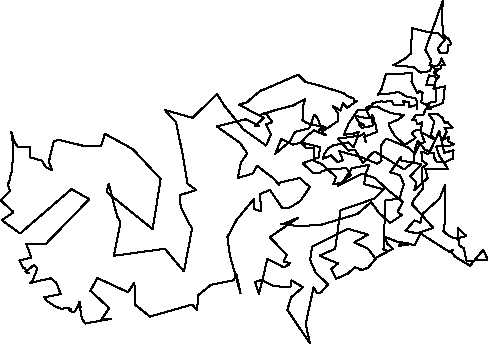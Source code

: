 unitsize(0.001cm);
draw((7810,6053)--(7798,5709));
draw((7798,5709)--(7821,5457));
draw((7821,5457)--(7874,5405));
draw((7874,5405)--(7883,5408));
draw((7883,5408)--(7927,5365));
draw((7927,5365)--(7962,5287));
draw((7962,5287)--(7913,5280));
draw((7913,5280)--(7890,5130));
draw((7890,5130)--(7759,5143));
draw((7759,5143)--(7724,5210));
draw((7724,5210)--(7802,5317));
draw((7802,5317)--(7848,5358));
draw((7848,5358)--(7744,5476));
draw((7744,5476)--(7547,5503));
draw((7547,5503)--(7324,5560));
draw((7324,5560)--(7264,5575));
draw((7264,5575)--(7254,5129));
draw((7254,5129)--(7142,5032));
draw((7142,5032)--(6937,4917));
draw((6937,4917)--(7295,4887));
draw((7295,4887)--(7417,4788));
draw((7417,4788)--(7583,4813));
draw((7583,4813)--(7622,4917));
draw((7622,4917)--(7702,4815));
draw((7702,4815)--(7673,4718));
draw((7673,4718)--(7617,4724));
draw((7617,4724)--(7570,4741));
draw((7570,4741)--(7547,4664));
draw((7547,4664)--(7520,4572));
draw((7520,4572)--(7631,4573));
draw((7631,4573)--(7674,4579));
draw((7674,4579)--(7679,4581));
draw((7679,4581)--(7698,4279));
draw((7698,4279)--(7613,4275));
draw((7613,4275)--(7554,4236));
draw((7554,4236)--(7604,4146));
draw((7604,4146)--(7506,4138));
draw((7506,4138)--(7466,4037));
draw((7466,4037)--(7344,4046));
draw((7344,4046)--(7271,3948));
draw((7271,3948)--(7345,3951));
draw((7345,3951)--(7351,3877));
draw((7351,3877)--(7388,3879));
draw((7388,3879)--(7449,3911));
draw((7449,3911)--(7423,3776));
draw((7423,3776)--(7342,3775));
draw((7342,3775)--(7262,3725));
draw((7262,3725)--(7331,3634));
draw((7331,3634)--(7141,3514));
draw((7141,3514)--(6958,3678));
draw((6958,3678)--(6864,3854));
draw((6864,3854)--(6862,3892));
draw((6862,3892)--(7037,3965));
draw((7037,3965)--(7124,4039));
draw((7124,4039)--(6891,4075));
draw((6891,4075)--(6713,4154));
draw((6713,4154)--(6660,4193));
draw((6660,4193)--(6607,4173));
draw((6607,4173)--(6524,4207));
draw((6524,4207)--(6450,4160));
draw((6450,4160)--(6537,3982));
draw((6537,3982)--(6366,4002));
draw((6366,4002)--(6259,4030));
draw((6259,4030)--(6333,3909));
draw((6333,3909)--(6425,3867));
draw((6425,3867)--(6340,3870));
draw((6340,3870)--(6376,3819));
draw((6376,3819)--(6454,3821));
draw((6454,3821)--(6577,3858));
draw((6577,3858)--(6602,3920));
draw((6602,3920)--(6603,3982));
draw((6603,3982)--(6557,4047));
draw((6557,4047)--(6567,3922));
draw((6567,3922)--(6621,3891));
draw((6621,3891)--(6652,3742));
draw((6652,3742)--(6426,3656));
draw((6426,3656)--(6453,3567));
draw((6453,3567)--(6427,3717));
draw((6427,3717)--(6365,3679));
draw((6365,3679)--(5965,3624));
draw((5965,3624)--(6148,3413));
draw((6148,3413)--(6265,3426));
draw((6265,3426)--(6402,3190));
draw((6402,3190)--(6570,3371));
draw((6570,3371)--(6623,3389));
draw((6623,3389)--(7131,3081));
draw((7131,3081)--(7299,3219));
draw((7299,3219)--(7321,3429));
draw((7321,3429)--(7370,3588));
draw((7370,3588)--(7494,3430));
draw((7494,3430)--(7582,3396));
draw((7582,3396)--(7633,3499));
draw((7633,3499)--(7750,3760));
draw((7750,3760)--(7838,3375));
draw((7838,3375)--(8001,3418));
draw((8001,3418)--(7989,3271));
draw((7989,3271)--(7861,3216));
draw((7861,3216)--(7695,3220));
draw((7695,3220)--(7657,3301));
draw((7657,3301)--(7654,3377));
draw((7654,3377)--(7533,3358));
draw((7533,3358)--(7475,3388));
draw((7475,3388)--(7422,3390));
draw((7422,3390)--(7452,3339));
draw((7452,3339)--(7453,3229));
draw((7453,3229)--(7532,3175));
draw((7532,3175)--(7440,3100));
draw((7440,3100)--(7458,2741));
draw((7458,2741)--(7304,2550));
draw((7304,2550)--(7267,2466));
draw((7267,2466)--(7351,2376));
draw((7351,2376)--(7643,2048));
draw((7643,2048)--(7352,1952));
draw((7352,1952)--(7152,2000));
draw((7152,2000)--(7315,2181));
draw((7315,2181)--(7418,2139));
draw((7418,2139)--(7448,2291));
draw((7448,2291)--(7753,2564));
draw((7753,2564)--(7851,2809));
draw((7851,2809)--(7856,2181));
draw((7856,2181)--(7822,1992));
draw((7822,1992)--(7905,1921));
draw((7905,1921)--(7989,1876));
draw((7989,1876)--(8063,1860));
draw((8063,1860)--(8080,1835));
draw((8080,1835)--(8080,2039));
draw((8080,2039)--(8229,1905));
draw((8229,1905)--(8101,1876));
draw((8101,1876)--(8098,1746));
draw((8098,1746)--(8184,1685));
draw((8184,1685)--(8228,1471));
draw((8228,1471)--(8605,1479));
draw((8605,1479)--(8594,1510));
draw((8594,1510)--(8525,1664));
draw((8525,1664)--(8292,1383));
draw((8292,1383)--(8038,1535));
draw((8038,1535)--(7973,1606));
draw((7973,1606)--(7985,1657));
draw((7985,1657)--(7926,1627));
draw((7926,1627)--(7416,1953));
draw((7416,1953)--(7314,1739));
draw((7314,1739)--(7240,1762));
draw((7240,1762)--(7035,1733));
draw((7035,1733)--(7046,1757));
draw((7046,1757)--(7218,1773));
draw((7218,1773)--(7004,1805));
draw((7004,1805)--(6803,1886));
draw((6803,1886)--(6826,1774));
draw((6826,1774)--(6932,1683));
draw((6932,1683)--(6621,1513));
draw((6621,1513)--(6496,1678));
draw((6496,1678)--(6252,1795));
draw((6252,1795)--(6493,1931));
draw((6493,1931)--(6139,2032));
draw((6139,2032)--(5506,1719));
draw((5506,1719)--(5472,1482));
draw((5472,1482)--(5571,1255));
draw((5571,1255)--(5788,1053));
draw((5788,1053)--(5666,914));
draw((5666,914)--(5596,892));
draw((5596,892)--(5532,998));
draw((5532,998)--(5393,355));
draw((5393,355)--(5469,10));
draw((5469,10)--(5070,605));
draw((5070,605)--(5136,825));
draw((5136,825)--(5344,1003));
draw((5344,1003)--(5139,1124));
draw((5139,1124)--(5140,1018));
draw((5140,1018)--(5069,998));
draw((5069,998)--(4805,1033));
draw((4805,1033)--(4619,1132));
draw((4619,1132)--(4500,1093));
draw((4500,1093)--(4569,886));
draw((4569,886)--(4719,1504));
draw((4719,1504)--(5010,1351));
draw((5010,1351)--(5068,1390));
draw((5068,1390)--(5098,1394));
draw((5098,1394)--(5114,1430));
draw((5114,1430)--(5005,1458));
draw((5005,1458)--(5060,1577));
draw((5060,1577)--(4759,1883));
draw((4759,1883)--(5260,2230));
draw((5260,2230)--(4996,2115));
draw((4996,2115)--(4959,2123));
draw((4959,2123)--(5277,2078));
draw((5277,2078)--(5681,2109));
draw((5681,2109)--(6307,2295));
draw((6307,2295)--(6547,2506));
draw((6547,2506)--(6686,2312));
draw((6686,2312)--(6885,2138));
draw((6885,2138)--(7087,2274));
draw((7087,2274)--(7015,2333));
draw((7015,2333)--(7104,2510));
draw((7104,2510)--(6848,2712));
draw((6848,2712)--(6617,2928));
draw((6617,2928)--(6387,3008));
draw((6387,3008)--(5963,2789));
draw((5963,2789)--(6190,2985));
draw((6190,2985)--(6113,3101));
draw((6113,3101)--(5821,3086));
draw((5821,3086)--(5677,3049));
draw((5677,3049)--(5650,3023));
draw((5650,3023)--(5531,3011));
draw((5531,3011)--(5342,3188));
draw((5342,3188)--(5619,3291));
draw((5619,3291)--(5649,3472));
draw((5649,3472)--(5315,3557));
draw((5315,3557)--(5417,3673));
draw((5417,3673)--(5541,3769));
draw((5541,3769)--(5751,3681));
draw((5751,3681)--(5678,3742));
draw((5678,3742)--(5778,3813));
draw((5778,3813)--(5720,3823));
draw((5720,3823)--(5427,3894));
draw((5427,3894)--(5336,3943));
draw((5336,3943)--(5356,4241));
draw((5356,4241)--(5385,4318));
draw((5385,4318)--(5168,4208));
draw((5168,4208)--(4871,4132));
draw((4871,4132)--(4634,4054));
draw((4634,4054)--(4607,4049));
draw((4607,4049)--(4679,4084));
draw((4679,4084)--(4806,3914));
draw((4806,3914)--(4694,3877));
draw((4694,3877)--(4780,3694));
draw((4780,3694)--(4694,3502));
draw((4694,3502)--(4293,3788));
draw((4293,3788)--(3950,4215));
draw((3950,4215)--(3832,4410));
draw((3832,4410)--(3396,3990));
draw((3396,3990)--(2906,4131));
draw((2906,4131)--(3108,3908));
draw((3108,3908)--(3229,3312));
draw((3229,3312)--(3307,2833));
draw((3307,2833)--(3461,2718));
draw((3461,2718)--(3174,2627));
draw((3174,2627)--(3189,2411));
draw((3189,2411)--(3233,2329));
draw((3233,2329)--(3319,2151));
draw((3319,2151)--(3390,2043));
draw((3390,2043)--(3245,1281));
draw((3245,1281)--(2908,1681));
draw((2908,1681)--(2011,1558));
draw((2011,1558)--(2126,2150));
draw((2126,2150)--(2067,2254));
draw((2067,2254)--(1918,2832));
draw((1918,2832)--(1882,2684));
draw((1882,2684)--(2694,2026));
draw((2694,2026)--(2835,2912));
draw((2835,2912)--(2342,3439));
draw((2342,3439)--(1851,3710));
draw((1851,3710)--(1784,3494));
draw((1784,3494)--(1482,3494));
draw((1482,3494)--(1047,3602));
draw((1047,3602)--(952,3583));
draw((952,3583)--(863,3219));
draw((863,3219)--(920,3065));
draw((920,3065)--(806,3123));
draw((806,3123)--(741,3235));
draw((741,3235)--(525,3297));
draw((525,3297)--(536,3481));
draw((536,3481)--(317,3476));
draw((317,3476)--(250,3578));
draw((250,3578)--(199,3743));
draw((199,3743)--(236,3494));
draw((236,3494)--(226,3415));
draw((226,3415)--(218,3031));
draw((218,3031)--(197,3021));
draw((197,3021)--(174,2901));
draw((174,2901)--(141,2814));
draw((141,2814)--(178,2702));
draw((178,2702)--(10,2537));
draw((10,2537)--(240,2327));
draw((240,2327)--(36,2185));
draw((36,2185)--(354,1950));
draw((354,1950)--(1263,2734));
draw((1263,2734)--(1575,2555));
draw((1575,2555)--(809,1766));
draw((809,1766)--(464,1773));
draw((464,1773)--(552,1526));
draw((552,1526)--(345,1476));
draw((345,1476)--(413,1338));
draw((413,1338)--(437,1344));
draw((437,1344)--(478,1256));
draw((478,1256)--(489,1254));
draw((489,1254)--(513,1247));
draw((513,1247)--(450,1274));
draw((450,1274)--(602,1395));
draw((602,1395)--(659,1331));
draw((659,1331)--(572,1108));
draw((572,1108)--(527,1077));
draw((527,1077)--(893,1161));
draw((893,1161)--(993,1084));
draw((993,1084)--(1072,883));
draw((1072,883)--(783,825));
draw((783,825)--(834,757));
draw((834,757)--(982,659));
draw((982,659)--(1082,625));
draw((1082,625)--(1213,633));
draw((1213,633)--(1212,603));
draw((1212,603)--(1253,580));
draw((1253,580)--(1254,617));
draw((1254,617)--(1249,600));
draw((1249,600)--(1276,559));
draw((1276,559)--(1322,580));
draw((1322,580)--(1361,637));
draw((1361,637)--(1406,750));
draw((1406,750)--(1422,658));
draw((1422,658)--(1415,628));
draw((1415,628)--(1443,459));
draw((1443,459)--(1503,362));
draw((1503,362)--(1961,445));
draw((1961,445)--(1790,429));
draw((1790,429)--(1926,636));
draw((1926,636)--(1595,942));
draw((1595,942)--(1721,1165));
draw((1721,1165)--(2260,913));
draw((2260,913)--(2372,1084));
draw((2372,1084)--(2384,695));
draw((2384,695)--(2647,485));
draw((2647,485)--(3390,698));
draw((3390,698)--(3477,599));
draw((3477,599)--(3499,863));
draw((3499,863)--(3719,1043));
draw((3719,1043)--(4125,1125));
draw((4125,1125)--(4170,1232));
draw((4170,1232)--(4244,896));
draw((4244,896)--(4056,1564));
draw((4056,1564)--(4012,1886));
draw((4012,1886)--(4174,2190));
draw((4174,2190)--(4476,2555));
draw((4476,2555)--(4488,2378));
draw((4488,2378)--(4612,2341));
draw((4612,2341)--(4584,2643));
draw((4584,2643)--(4763,2720));
draw((4763,2720)--(4973,2406));
draw((4973,2406)--(5117,2409));
draw((5117,2409)--(5296,2520));
draw((5296,2520)--(5470,2774));
draw((5470,2774)--(5350,2867));
draw((5350,2867)--(5291,2929));
draw((5291,2929)--(4898,2840));
draw((4898,2840)--(4929,2803));
draw((4929,2803)--(4831,2917));
draw((4831,2917)--(4537,3143));
draw((4537,3143)--(4458,3007));
draw((4458,3007)--(4196,2929));
draw((4196,2929)--(4252,3206));
draw((4252,3206)--(4364,3362));
draw((4364,3362)--(4232,3551));
draw((4232,3551)--(3824,3838));
draw((3824,3838)--(4342,3966));
draw((4342,3966)--(4574,3843));
draw((4574,3843)--(4496,3844));
draw((4496,3844)--(4655,3992));
draw((4655,3992)--(4427,4109));
draw((4427,4109)--(4217,4224));
draw((4217,4224)--(4354,4262));
draw((4354,4262)--(4602,4478));
draw((4602,4478)--(4606,4468));
draw((4606,4468)--(5259,4751));
draw((5259,4751)--(5387,4623));
draw((5387,4623)--(5685,4546));
draw((5685,4546)--(6058,4426));
draw((6058,4426)--(6139,4369));
draw((6139,4369)--(6237,4332));
draw((6237,4332)--(6241,4268));
draw((6241,4268)--(6304,4294));
draw((6304,4294)--(6123,4167));
draw((6123,4167)--(6051,4246));
draw((6051,4246)--(6008,4117));
draw((6008,4117)--(5871,4202));
draw((5871,4202)--(5955,4081));
draw((5955,4081)--(5964,3935));
draw((5964,3935)--(5926,3912));
draw((5926,3912)--(5803,3824));
draw((5803,3824)--(5621,3768));
draw((5621,3768)--(5706,3844));
draw((5706,3844)--(5671,3807));
draw((5671,3807)--(5597,3993));
draw((5597,3993)--(5543,4042));
draw((5543,4042)--(5457,3808));
draw((5457,3808)--(5207,3742));
draw((5207,3742)--(5111,3569));
draw((5111,3569)--(4857,3359));
draw((4857,3359)--(4965,3622));
draw((4965,3622)--(5160,3517));
draw((5160,3517)--(5316,3554));
draw((5316,3554)--(5400,3461));
draw((5400,3461)--(5540,3468));
draw((5540,3468)--(5539,3235));
draw((5539,3235)--(5679,3171));
draw((5679,3171)--(5930,2948));
draw((5930,2948)--(5881,2817));
draw((5881,2817)--(6044,2848));
draw((6044,2848)--(6204,3099));
draw((6204,3099)--(6518,3165));
draw((6518,3165)--(6468,3050));
draw((6468,3050)--(6422,2820));
draw((6422,2820)--(6766,2732));
draw((6766,2732)--(6597,2563));
draw((6597,2563)--(6007,2359));
draw((6007,2359)--(5914,1682));
draw((5914,1682)--(5637,1558));
draw((5637,1558)--(5964,1421));
draw((5964,1421)--(5840,1325));
draw((5840,1325)--(5930,1151));
draw((5930,1151)--(6136,1243));
draw((6136,1243)--(6258,1354));
draw((6258,1354)--(6378,1314));
draw((6378,1314)--(6359,1298));
draw((6359,1298)--(6379,1302));
draw((6379,1302)--(6494,1347));
draw((6494,1347)--(6651,1534));
draw((6651,1534)--(6854,1640));
draw((6854,1640)--(6765,1663));
draw((6765,1663)--(6800,2532));
draw((6800,2532)--(7049,2570));
draw((7049,2570)--(7125,2823));
draw((7125,2823)--(7055,2981));
draw((7055,2981)--(6881,3029));
draw((6881,3029)--(7076,3302));
draw((7076,3302)--(7082,3235));
draw((7082,3235)--(7434,3173));
draw((7434,3173)--(7238,2957));
draw((7238,2957)--(7346,2858));
draw((7346,2858)--(7309,2717));
draw((7309,2717)--(7543,2929));
draw((7543,2929)--(7503,3086));
draw((7503,3086)--(7715,3086));
draw((7715,3086)--(7909,3080));
draw((7909,3080)--(7747,3329));
draw((7747,3329)--(7696,3486));
draw((7696,3486)--(7919,3496));
draw((7919,3496)--(8013,3523));
draw((8013,3523)--(7906,3580));
draw((7906,3580)--(7922,3655));
draw((7922,3655)--(7803,3598));
draw((7803,3598)--(7879,3743));
draw((7879,3743)--(7841,3818));
draw((7841,3818)--(7988,3820));
draw((7988,3820)--(7872,3922));
draw((7872,3922)--(7909,3912));
draw((7909,3912)--(7844,3902));
draw((7844,3902)--(7805,3991));
draw((7805,3991)--(7705,4065));
draw((7705,4065)--(7562,4058));
draw((7562,4058)--(7660,3924));
draw((7660,3924)--(7603,3690));
draw((7603,3690)--(7667,3608));
draw((7667,3608)--(7429,3737));
draw((7429,3737)--(7492,3560));
draw((7492,3560)--(7408,3534));
draw((7408,3534)--(7316,3360));
draw((7316,3360)--(7199,3469));
draw((7199,3469)--(6833,3618));
draw((6833,3618)--(6798,3610));
draw((6798,3610)--(6713,3488));
draw((6713,3488)--(6731,3234));
draw((6731,3234)--(6656,3181));
draw((6656,3181)--(6360,3301));
draw((6360,3301)--(5987,3402));
draw((5987,3402)--(6050,3242));
draw((6050,3242)--(5960,3207));
draw((5960,3207)--(5841,3328));
draw((5841,3328)--(5697,3269));
draw((5697,3269)--(5719,3352));
draw((5719,3352)--(5796,3459));
draw((5796,3459)--(5887,3508));
draw((5887,3508)--(6140,3558));
draw((6140,3558)--(6235,3471));
draw((6235,3471)--(6317,3673));
draw((6317,3673)--(6327,3745));
draw((6327,3745)--(6207,3700));
draw((6207,3700)--(6069,3695));
draw((6069,3695)--(6120,3821));
draw((6120,3821)--(6150,3888));
draw((6150,3888)--(6312,4126));
draw((6312,4126)--(6488,4128));
draw((6488,4128)--(6589,4256));
draw((6589,4256)--(6740,4282));
draw((6740,4282)--(6779,4273));
draw((6779,4273)--(6911,4296));
draw((6911,4296)--(6947,4209));
draw((6947,4209)--(7128,4215));
draw((7128,4215)--(7111,4288));
draw((7111,4288)--(7207,4270));
draw((7207,4270)--(7216,4180));
draw((7216,4180)--(7349,4219));
draw((7349,4219)--(7355,4151));
draw((7355,4151)--(7360,4275));
draw((7360,4275)--(7333,4335));
draw((7333,4335)--(7160,4370));
draw((7160,4370)--(7037,4446));
draw((7037,4446)--(6868,4418));
draw((6868,4418)--(6670,4401));
draw((6670,4401)--(6735,4509));
draw((6735,4509)--(6806,4755));
draw((6806,4755)--(7267,4779));
draw((7267,4779)--(7259,4630));
draw((7259,4630)--(7338,4481));
draw((7338,4481)--(7364,4427));
draw((7364,4427)--(7399,4467));
draw((7399,4467)--(7458,4428));
draw((7458,4428)--(7443,4375));
draw((7443,4375)--(7432,4265));
draw((7432,4265)--(7549,4208));
draw((7549,4208)--(7534,4227));
draw((7534,4227)--(7542,4198));
draw((7542,4198)--(7541,4141));
draw((7541,4141)--(7601,4171));
draw((7601,4171)--(7817,4252));
draw((7817,4252)--(7848,4546));
draw((7848,4546)--(7832,4542));
draw((7832,4542)--(7647,4504));
draw((7647,4504)--(7692,4666));
draw((7692,4666)--(7752,4721));
draw((7752,4721)--(7698,4745));
draw((7698,4745)--(7654,4795));
draw((7654,4795)--(7700,4854));
draw((7700,4854)--(7726,4833));
draw((7726,4833)--(7777,4869));
draw((7777,4869)--(7783,4912));
draw((7783,4912)--(7846,4923));
draw((7846,4923)--(7790,5038));
draw((7790,5038)--(7772,4989));
draw((7772,4989)--(7744,4933));
draw((7744,4933)--(7716,4909));
draw((7716,4909)--(7576,4915));
draw((7576,4915)--(7606,5009));
draw((7606,5009)--(7503,5191));
draw((7503,5191)--(7810,6053));
